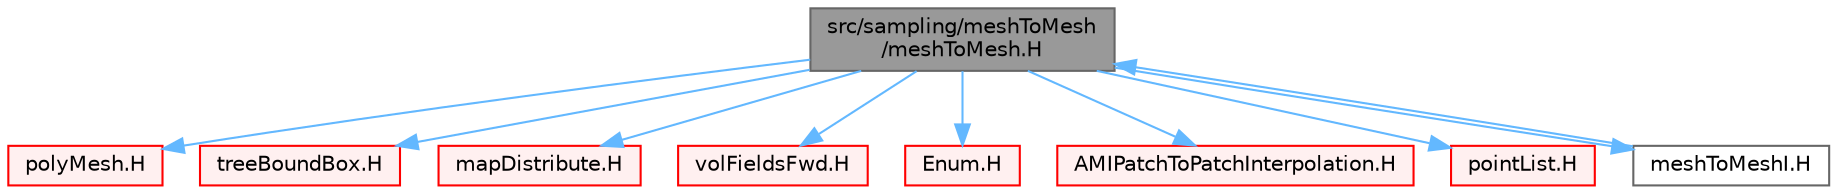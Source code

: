 digraph "src/sampling/meshToMesh/meshToMesh.H"
{
 // LATEX_PDF_SIZE
  bgcolor="transparent";
  edge [fontname=Helvetica,fontsize=10,labelfontname=Helvetica,labelfontsize=10];
  node [fontname=Helvetica,fontsize=10,shape=box,height=0.2,width=0.4];
  Node1 [id="Node000001",label="src/sampling/meshToMesh\l/meshToMesh.H",height=0.2,width=0.4,color="gray40", fillcolor="grey60", style="filled", fontcolor="black",tooltip=" "];
  Node1 -> Node2 [id="edge1_Node000001_Node000002",color="steelblue1",style="solid",tooltip=" "];
  Node2 [id="Node000002",label="polyMesh.H",height=0.2,width=0.4,color="red", fillcolor="#FFF0F0", style="filled",URL="$polyMesh_8H.html",tooltip=" "];
  Node1 -> Node279 [id="edge2_Node000001_Node000279",color="steelblue1",style="solid",tooltip=" "];
  Node279 [id="Node000279",label="treeBoundBox.H",height=0.2,width=0.4,color="red", fillcolor="#FFF0F0", style="filled",URL="$treeBoundBox_8H.html",tooltip=" "];
  Node1 -> Node285 [id="edge3_Node000001_Node000285",color="steelblue1",style="solid",tooltip=" "];
  Node285 [id="Node000285",label="mapDistribute.H",height=0.2,width=0.4,color="red", fillcolor="#FFF0F0", style="filled",URL="$mapDistribute_8H.html",tooltip=" "];
  Node1 -> Node299 [id="edge4_Node000001_Node000299",color="steelblue1",style="solid",tooltip=" "];
  Node299 [id="Node000299",label="volFieldsFwd.H",height=0.2,width=0.4,color="red", fillcolor="#FFF0F0", style="filled",URL="$volFieldsFwd_8H.html",tooltip="Forwards and collection of common volume field types."];
  Node1 -> Node117 [id="edge5_Node000001_Node000117",color="steelblue1",style="solid",tooltip=" "];
  Node117 [id="Node000117",label="Enum.H",height=0.2,width=0.4,color="red", fillcolor="#FFF0F0", style="filled",URL="$Enum_8H.html",tooltip=" "];
  Node1 -> Node300 [id="edge6_Node000001_Node000300",color="steelblue1",style="solid",tooltip=" "];
  Node300 [id="Node000300",label="AMIPatchToPatchInterpolation.H",height=0.2,width=0.4,color="red", fillcolor="#FFF0F0", style="filled",URL="$AMIPatchToPatchInterpolation_8H.html",tooltip=" "];
  Node1 -> Node319 [id="edge7_Node000001_Node000319",color="steelblue1",style="solid",tooltip=" "];
  Node319 [id="Node000319",label="pointList.H",height=0.2,width=0.4,color="red", fillcolor="#FFF0F0", style="filled",URL="$pointList_8H.html",tooltip=" "];
  Node1 -> Node324 [id="edge8_Node000001_Node000324",color="steelblue1",style="solid",tooltip=" "];
  Node324 [id="Node000324",label="meshToMeshI.H",height=0.2,width=0.4,color="grey40", fillcolor="white", style="filled",URL="$meshToMeshI_8H.html",tooltip=" "];
  Node324 -> Node1 [id="edge9_Node000324_Node000001",color="steelblue1",style="solid",tooltip=" "];
}
